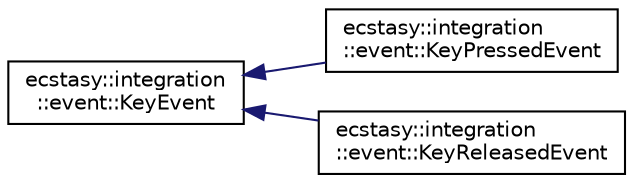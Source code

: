 digraph "Graphical Class Hierarchy"
{
 // LATEX_PDF_SIZE
  edge [fontname="Helvetica",fontsize="10",labelfontname="Helvetica",labelfontsize="10"];
  node [fontname="Helvetica",fontsize="10",shape=record];
  rankdir="LR";
  Node0 [label="ecstasy::integration\l::event::KeyEvent",height=0.2,width=0.4,color="black", fillcolor="white", style="filled",URL="$structecstasy_1_1integration_1_1event_1_1_key_event.html",tooltip="Event describing a key pressed or released."];
  Node0 -> Node1 [dir="back",color="midnightblue",fontsize="10",style="solid",fontname="Helvetica"];
  Node1 [label="ecstasy::integration\l::event::KeyPressedEvent",height=0.2,width=0.4,color="black", fillcolor="white", style="filled",URL="$structecstasy_1_1integration_1_1event_1_1_key_pressed_event.html",tooltip="Event describing a key pressed."];
  Node0 -> Node2 [dir="back",color="midnightblue",fontsize="10",style="solid",fontname="Helvetica"];
  Node2 [label="ecstasy::integration\l::event::KeyReleasedEvent",height=0.2,width=0.4,color="black", fillcolor="white", style="filled",URL="$structecstasy_1_1integration_1_1event_1_1_key_released_event.html",tooltip="Event describing a key released."];
}
